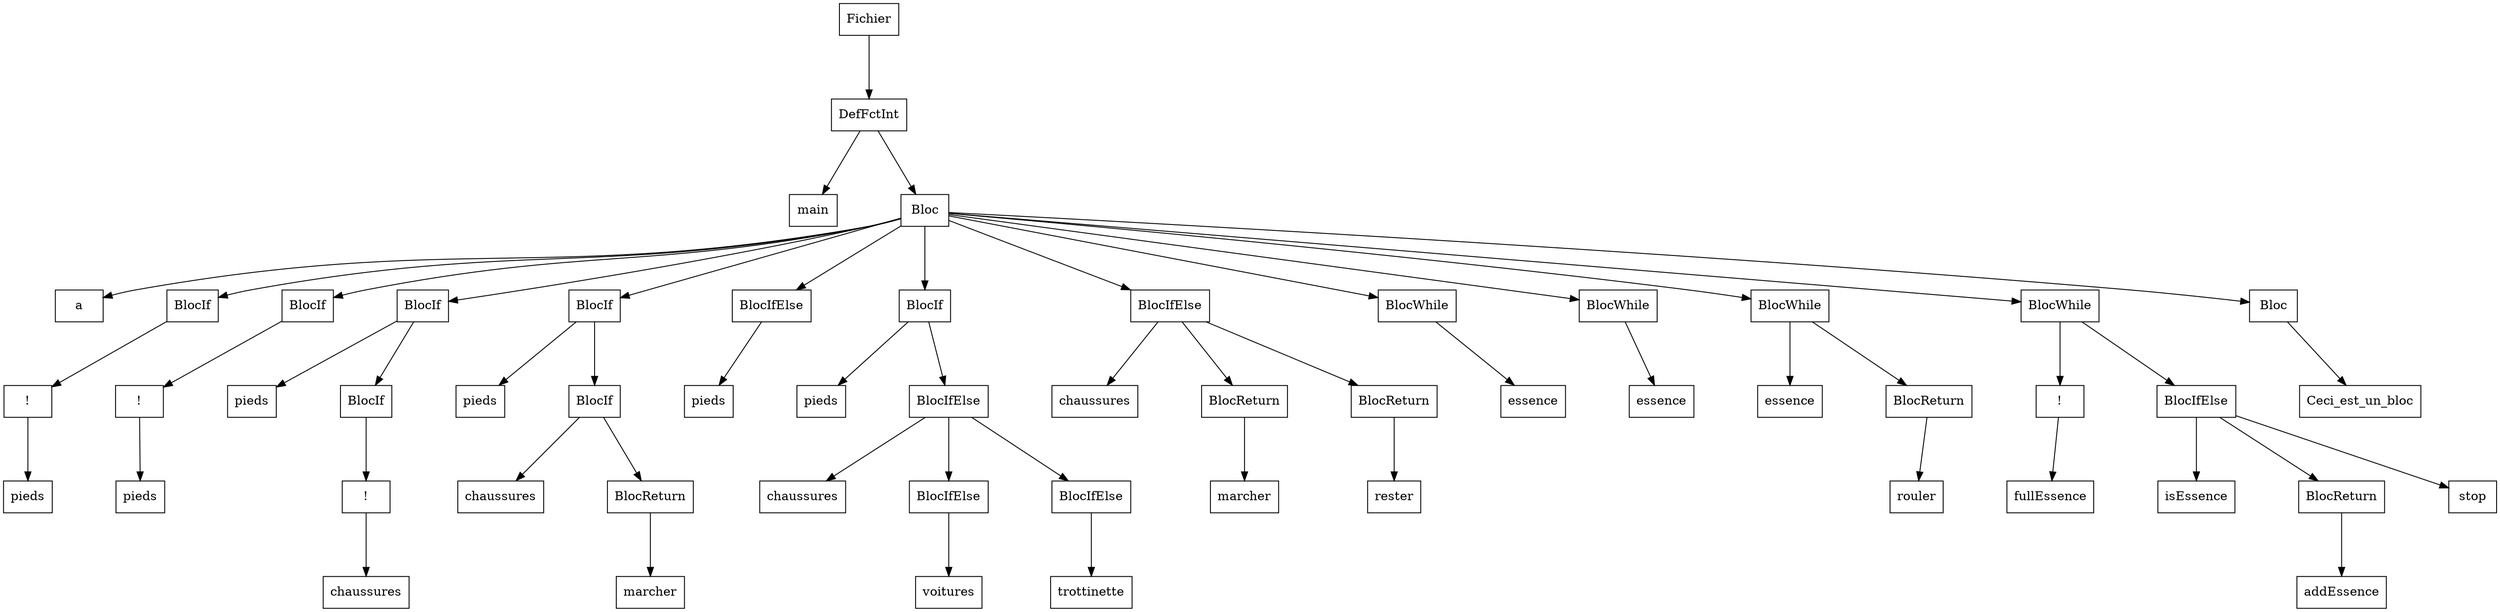 digraph "ast"{

	nodesep=1;
	ranksep=1;

	N0 [label="Fichier", shape="box"];
	N1 [label="DefFctInt", shape="box"];
	N2 [label="main", shape="box"];
	N3 [label="Bloc", shape="box"];
	N4 [label="a", shape="box"];
	N5 [label="BlocIf", shape="box"];
	N6 [label="!", shape="box"];
	N7 [label="pieds", shape="box"];
	N8 [label="BlocIf", shape="box"];
	N9 [label="!", shape="box"];
	N10 [label="pieds", shape="box"];
	N11 [label="BlocIf", shape="box"];
	N12 [label="pieds", shape="box"];
	N13 [label="BlocIf", shape="box"];
	N14 [label="!", shape="box"];
	N15 [label="chaussures", shape="box"];
	N16 [label="BlocIf", shape="box"];
	N17 [label="pieds", shape="box"];
	N18 [label="BlocIf", shape="box"];
	N19 [label="chaussures", shape="box"];
	N20 [label="BlocReturn", shape="box"];
	N21 [label="marcher", shape="box"];
	N22 [label="BlocIfElse", shape="box"];
	N23 [label="pieds", shape="box"];
	N24 [label="BlocIf", shape="box"];
	N25 [label="pieds", shape="box"];
	N26 [label="BlocIfElse", shape="box"];
	N27 [label="chaussures", shape="box"];
	N28 [label="BlocIfElse", shape="box"];
	N29 [label="voitures", shape="box"];
	N30 [label="BlocIfElse", shape="box"];
	N31 [label="trottinette", shape="box"];
	N32 [label="BlocIfElse", shape="box"];
	N33 [label="chaussures", shape="box"];
	N34 [label="BlocReturn", shape="box"];
	N35 [label="marcher", shape="box"];
	N36 [label="BlocReturn", shape="box"];
	N37 [label="rester", shape="box"];
	N38 [label="BlocWhile", shape="box"];
	N39 [label="essence", shape="box"];
	N40 [label="BlocWhile", shape="box"];
	N41 [label="essence", shape="box"];
	N42 [label="BlocWhile", shape="box"];
	N43 [label="essence", shape="box"];
	N44 [label="BlocReturn", shape="box"];
	N45 [label="rouler", shape="box"];
	N46 [label="BlocWhile", shape="box"];
	N47 [label="!", shape="box"];
	N48 [label="fullEssence", shape="box"];
	N49 [label="BlocIfElse", shape="box"];
	N50 [label="isEssence", shape="box"];
	N51 [label="BlocReturn", shape="box"];
	N52 [label="addEssence", shape="box"];
	N53 [label="stop", shape="box"];
	N54 [label="Bloc", shape="box"];
	N55 [label="Ceci_est_un_bloc", shape="box"];

	N1 -> N2; 
	N3 -> N4; 
	N6 -> N7; 
	N5 -> N6; 
	N3 -> N5; 
	N9 -> N10; 
	N8 -> N9; 
	N3 -> N8; 
	N11 -> N12; 
	N14 -> N15; 
	N13 -> N14; 
	N11 -> N13; 
	N3 -> N11; 
	N16 -> N17; 
	N18 -> N19; 
	N20 -> N21; 
	N18 -> N20; 
	N16 -> N18; 
	N3 -> N16; 
	N22 -> N23; 
	N3 -> N22; 
	N24 -> N25; 
	N26 -> N27; 
	N28 -> N29; 
	N26 -> N28; 
	N30 -> N31; 
	N26 -> N30; 
	N24 -> N26; 
	N3 -> N24; 
	N32 -> N33; 
	N34 -> N35; 
	N32 -> N34; 
	N36 -> N37; 
	N32 -> N36; 
	N3 -> N32; 
	N38 -> N39; 
	N3 -> N38; 
	N40 -> N41; 
	N3 -> N40; 
	N42 -> N43; 
	N44 -> N45; 
	N42 -> N44; 
	N3 -> N42; 
	N47 -> N48; 
	N46 -> N47; 
	N49 -> N50; 
	N51 -> N52; 
	N49 -> N51; 
	N49 -> N53; 
	N46 -> N49; 
	N3 -> N46; 
	N54 -> N55; 
	N3 -> N54; 
	N1 -> N3; 
	N0 -> N1; 
}
